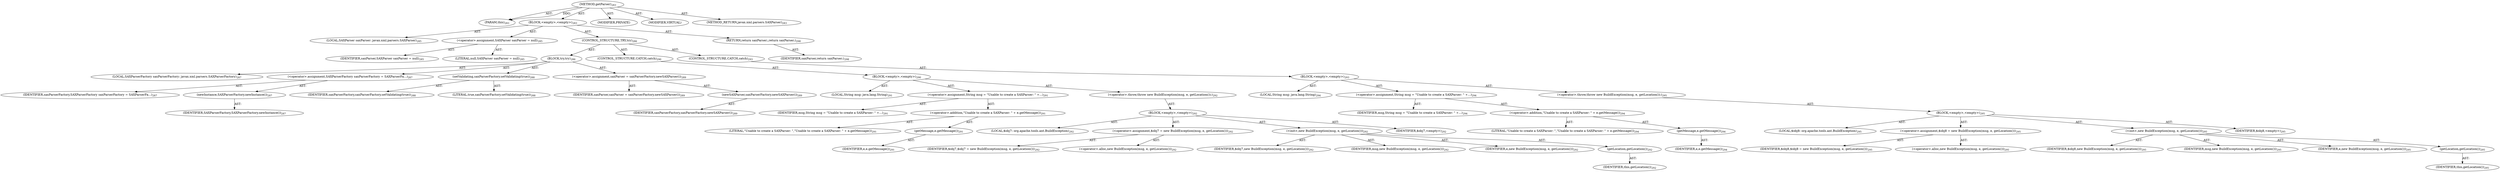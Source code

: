 digraph "getParser" {  
"111669149706" [label = <(METHOD,getParser)<SUB>283</SUB>> ]
"115964117002" [label = <(PARAM,this)<SUB>283</SUB>> ]
"25769803803" [label = <(BLOCK,&lt;empty&gt;,&lt;empty&gt;)<SUB>283</SUB>> ]
"94489280526" [label = <(LOCAL,SAXParser saxParser: javax.xml.parsers.SAXParser)<SUB>285</SUB>> ]
"30064771195" [label = <(&lt;operator&gt;.assignment,SAXParser saxParser = null)<SUB>285</SUB>> ]
"68719476825" [label = <(IDENTIFIER,saxParser,SAXParser saxParser = null)<SUB>285</SUB>> ]
"90194313238" [label = <(LITERAL,null,SAXParser saxParser = null)<SUB>285</SUB>> ]
"47244640266" [label = <(CONTROL_STRUCTURE,TRY,try)<SUB>286</SUB>> ]
"25769803804" [label = <(BLOCK,try,try)<SUB>286</SUB>> ]
"94489280527" [label = <(LOCAL,SAXParserFactory saxParserFactory: javax.xml.parsers.SAXParserFactory)<SUB>287</SUB>> ]
"30064771196" [label = <(&lt;operator&gt;.assignment,SAXParserFactory saxParserFactory = SAXParserFa...)<SUB>287</SUB>> ]
"68719476826" [label = <(IDENTIFIER,saxParserFactory,SAXParserFactory saxParserFactory = SAXParserFa...)<SUB>287</SUB>> ]
"30064771197" [label = <(newInstance,SAXParserFactory.newInstance())<SUB>287</SUB>> ]
"68719476827" [label = <(IDENTIFIER,SAXParserFactory,SAXParserFactory.newInstance())<SUB>287</SUB>> ]
"30064771198" [label = <(setValidating,saxParserFactory.setValidating(true))<SUB>288</SUB>> ]
"68719476828" [label = <(IDENTIFIER,saxParserFactory,saxParserFactory.setValidating(true))<SUB>288</SUB>> ]
"90194313239" [label = <(LITERAL,true,saxParserFactory.setValidating(true))<SUB>288</SUB>> ]
"30064771199" [label = <(&lt;operator&gt;.assignment,saxParser = saxParserFactory.newSAXParser())<SUB>289</SUB>> ]
"68719476829" [label = <(IDENTIFIER,saxParser,saxParser = saxParserFactory.newSAXParser())<SUB>289</SUB>> ]
"30064771200" [label = <(newSAXParser,saxParserFactory.newSAXParser())<SUB>289</SUB>> ]
"68719476830" [label = <(IDENTIFIER,saxParserFactory,saxParserFactory.newSAXParser())<SUB>289</SUB>> ]
"47244640267" [label = <(CONTROL_STRUCTURE,CATCH,catch)<SUB>290</SUB>> ]
"25769803805" [label = <(BLOCK,&lt;empty&gt;,&lt;empty&gt;)<SUB>290</SUB>> ]
"94489280528" [label = <(LOCAL,String msg: java.lang.String)<SUB>291</SUB>> ]
"30064771201" [label = <(&lt;operator&gt;.assignment,String msg = &quot;Unable to create a SAXParser: &quot; +...)<SUB>291</SUB>> ]
"68719476831" [label = <(IDENTIFIER,msg,String msg = &quot;Unable to create a SAXParser: &quot; +...)<SUB>291</SUB>> ]
"30064771202" [label = <(&lt;operator&gt;.addition,&quot;Unable to create a SAXParser: &quot; + e.getMessage())<SUB>291</SUB>> ]
"90194313240" [label = <(LITERAL,&quot;Unable to create a SAXParser: &quot;,&quot;Unable to create a SAXParser: &quot; + e.getMessage())<SUB>291</SUB>> ]
"30064771203" [label = <(getMessage,e.getMessage())<SUB>291</SUB>> ]
"68719476832" [label = <(IDENTIFIER,e,e.getMessage())<SUB>291</SUB>> ]
"30064771204" [label = <(&lt;operator&gt;.throw,throw new BuildException(msg, e, getLocation());)<SUB>292</SUB>> ]
"25769803806" [label = <(BLOCK,&lt;empty&gt;,&lt;empty&gt;)<SUB>292</SUB>> ]
"94489280529" [label = <(LOCAL,$obj7: org.apache.tools.ant.BuildException)<SUB>292</SUB>> ]
"30064771205" [label = <(&lt;operator&gt;.assignment,$obj7 = new BuildException(msg, e, getLocation()))<SUB>292</SUB>> ]
"68719476833" [label = <(IDENTIFIER,$obj7,$obj7 = new BuildException(msg, e, getLocation()))<SUB>292</SUB>> ]
"30064771206" [label = <(&lt;operator&gt;.alloc,new BuildException(msg, e, getLocation()))<SUB>292</SUB>> ]
"30064771207" [label = <(&lt;init&gt;,new BuildException(msg, e, getLocation()))<SUB>292</SUB>> ]
"68719476834" [label = <(IDENTIFIER,$obj7,new BuildException(msg, e, getLocation()))<SUB>292</SUB>> ]
"68719476835" [label = <(IDENTIFIER,msg,new BuildException(msg, e, getLocation()))<SUB>292</SUB>> ]
"68719476836" [label = <(IDENTIFIER,e,new BuildException(msg, e, getLocation()))<SUB>292</SUB>> ]
"30064771208" [label = <(getLocation,getLocation())<SUB>292</SUB>> ]
"68719476756" [label = <(IDENTIFIER,this,getLocation())<SUB>292</SUB>> ]
"68719476837" [label = <(IDENTIFIER,$obj7,&lt;empty&gt;)<SUB>292</SUB>> ]
"47244640268" [label = <(CONTROL_STRUCTURE,CATCH,catch)<SUB>293</SUB>> ]
"25769803807" [label = <(BLOCK,&lt;empty&gt;,&lt;empty&gt;)<SUB>293</SUB>> ]
"94489280530" [label = <(LOCAL,String msg: java.lang.String)<SUB>294</SUB>> ]
"30064771209" [label = <(&lt;operator&gt;.assignment,String msg = &quot;Unable to create a SAXParser: &quot; +...)<SUB>294</SUB>> ]
"68719476838" [label = <(IDENTIFIER,msg,String msg = &quot;Unable to create a SAXParser: &quot; +...)<SUB>294</SUB>> ]
"30064771210" [label = <(&lt;operator&gt;.addition,&quot;Unable to create a SAXParser: &quot; + e.getMessage())<SUB>294</SUB>> ]
"90194313241" [label = <(LITERAL,&quot;Unable to create a SAXParser: &quot;,&quot;Unable to create a SAXParser: &quot; + e.getMessage())<SUB>294</SUB>> ]
"30064771211" [label = <(getMessage,e.getMessage())<SUB>294</SUB>> ]
"68719476839" [label = <(IDENTIFIER,e,e.getMessage())<SUB>294</SUB>> ]
"30064771212" [label = <(&lt;operator&gt;.throw,throw new BuildException(msg, e, getLocation());)<SUB>295</SUB>> ]
"25769803808" [label = <(BLOCK,&lt;empty&gt;,&lt;empty&gt;)<SUB>295</SUB>> ]
"94489280531" [label = <(LOCAL,$obj8: org.apache.tools.ant.BuildException)<SUB>295</SUB>> ]
"30064771213" [label = <(&lt;operator&gt;.assignment,$obj8 = new BuildException(msg, e, getLocation()))<SUB>295</SUB>> ]
"68719476840" [label = <(IDENTIFIER,$obj8,$obj8 = new BuildException(msg, e, getLocation()))<SUB>295</SUB>> ]
"30064771214" [label = <(&lt;operator&gt;.alloc,new BuildException(msg, e, getLocation()))<SUB>295</SUB>> ]
"30064771215" [label = <(&lt;init&gt;,new BuildException(msg, e, getLocation()))<SUB>295</SUB>> ]
"68719476841" [label = <(IDENTIFIER,$obj8,new BuildException(msg, e, getLocation()))<SUB>295</SUB>> ]
"68719476842" [label = <(IDENTIFIER,msg,new BuildException(msg, e, getLocation()))<SUB>295</SUB>> ]
"68719476843" [label = <(IDENTIFIER,e,new BuildException(msg, e, getLocation()))<SUB>295</SUB>> ]
"30064771216" [label = <(getLocation,getLocation())<SUB>295</SUB>> ]
"68719476757" [label = <(IDENTIFIER,this,getLocation())<SUB>295</SUB>> ]
"68719476844" [label = <(IDENTIFIER,$obj8,&lt;empty&gt;)<SUB>295</SUB>> ]
"146028888065" [label = <(RETURN,return saxParser;,return saxParser;)<SUB>298</SUB>> ]
"68719476845" [label = <(IDENTIFIER,saxParser,return saxParser;)<SUB>298</SUB>> ]
"133143986203" [label = <(MODIFIER,PRIVATE)> ]
"133143986204" [label = <(MODIFIER,VIRTUAL)> ]
"128849018890" [label = <(METHOD_RETURN,javax.xml.parsers.SAXParser)<SUB>283</SUB>> ]
  "111669149706" -> "115964117002"  [ label = "AST: "] 
  "111669149706" -> "25769803803"  [ label = "AST: "] 
  "111669149706" -> "133143986203"  [ label = "AST: "] 
  "111669149706" -> "133143986204"  [ label = "AST: "] 
  "111669149706" -> "128849018890"  [ label = "AST: "] 
  "25769803803" -> "94489280526"  [ label = "AST: "] 
  "25769803803" -> "30064771195"  [ label = "AST: "] 
  "25769803803" -> "47244640266"  [ label = "AST: "] 
  "25769803803" -> "146028888065"  [ label = "AST: "] 
  "30064771195" -> "68719476825"  [ label = "AST: "] 
  "30064771195" -> "90194313238"  [ label = "AST: "] 
  "47244640266" -> "25769803804"  [ label = "AST: "] 
  "47244640266" -> "47244640267"  [ label = "AST: "] 
  "47244640266" -> "47244640268"  [ label = "AST: "] 
  "25769803804" -> "94489280527"  [ label = "AST: "] 
  "25769803804" -> "30064771196"  [ label = "AST: "] 
  "25769803804" -> "30064771198"  [ label = "AST: "] 
  "25769803804" -> "30064771199"  [ label = "AST: "] 
  "30064771196" -> "68719476826"  [ label = "AST: "] 
  "30064771196" -> "30064771197"  [ label = "AST: "] 
  "30064771197" -> "68719476827"  [ label = "AST: "] 
  "30064771198" -> "68719476828"  [ label = "AST: "] 
  "30064771198" -> "90194313239"  [ label = "AST: "] 
  "30064771199" -> "68719476829"  [ label = "AST: "] 
  "30064771199" -> "30064771200"  [ label = "AST: "] 
  "30064771200" -> "68719476830"  [ label = "AST: "] 
  "47244640267" -> "25769803805"  [ label = "AST: "] 
  "25769803805" -> "94489280528"  [ label = "AST: "] 
  "25769803805" -> "30064771201"  [ label = "AST: "] 
  "25769803805" -> "30064771204"  [ label = "AST: "] 
  "30064771201" -> "68719476831"  [ label = "AST: "] 
  "30064771201" -> "30064771202"  [ label = "AST: "] 
  "30064771202" -> "90194313240"  [ label = "AST: "] 
  "30064771202" -> "30064771203"  [ label = "AST: "] 
  "30064771203" -> "68719476832"  [ label = "AST: "] 
  "30064771204" -> "25769803806"  [ label = "AST: "] 
  "25769803806" -> "94489280529"  [ label = "AST: "] 
  "25769803806" -> "30064771205"  [ label = "AST: "] 
  "25769803806" -> "30064771207"  [ label = "AST: "] 
  "25769803806" -> "68719476837"  [ label = "AST: "] 
  "30064771205" -> "68719476833"  [ label = "AST: "] 
  "30064771205" -> "30064771206"  [ label = "AST: "] 
  "30064771207" -> "68719476834"  [ label = "AST: "] 
  "30064771207" -> "68719476835"  [ label = "AST: "] 
  "30064771207" -> "68719476836"  [ label = "AST: "] 
  "30064771207" -> "30064771208"  [ label = "AST: "] 
  "30064771208" -> "68719476756"  [ label = "AST: "] 
  "47244640268" -> "25769803807"  [ label = "AST: "] 
  "25769803807" -> "94489280530"  [ label = "AST: "] 
  "25769803807" -> "30064771209"  [ label = "AST: "] 
  "25769803807" -> "30064771212"  [ label = "AST: "] 
  "30064771209" -> "68719476838"  [ label = "AST: "] 
  "30064771209" -> "30064771210"  [ label = "AST: "] 
  "30064771210" -> "90194313241"  [ label = "AST: "] 
  "30064771210" -> "30064771211"  [ label = "AST: "] 
  "30064771211" -> "68719476839"  [ label = "AST: "] 
  "30064771212" -> "25769803808"  [ label = "AST: "] 
  "25769803808" -> "94489280531"  [ label = "AST: "] 
  "25769803808" -> "30064771213"  [ label = "AST: "] 
  "25769803808" -> "30064771215"  [ label = "AST: "] 
  "25769803808" -> "68719476844"  [ label = "AST: "] 
  "30064771213" -> "68719476840"  [ label = "AST: "] 
  "30064771213" -> "30064771214"  [ label = "AST: "] 
  "30064771215" -> "68719476841"  [ label = "AST: "] 
  "30064771215" -> "68719476842"  [ label = "AST: "] 
  "30064771215" -> "68719476843"  [ label = "AST: "] 
  "30064771215" -> "30064771216"  [ label = "AST: "] 
  "30064771216" -> "68719476757"  [ label = "AST: "] 
  "146028888065" -> "68719476845"  [ label = "AST: "] 
  "111669149706" -> "115964117002"  [ label = "DDG: "] 
}
